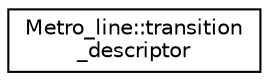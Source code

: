 digraph "Graphical Class Hierarchy"
{
 // LATEX_PDF_SIZE
  edge [fontname="Helvetica",fontsize="10",labelfontname="Helvetica",labelfontsize="10"];
  node [fontname="Helvetica",fontsize="10",shape=record];
  rankdir="LR";
  Node0 [label="Metro_line::transition\l_descriptor",height=0.2,width=0.4,color="black", fillcolor="white", style="filled",URL="$struct_metro__line_1_1transition__descriptor.html",tooltip=" "];
}
